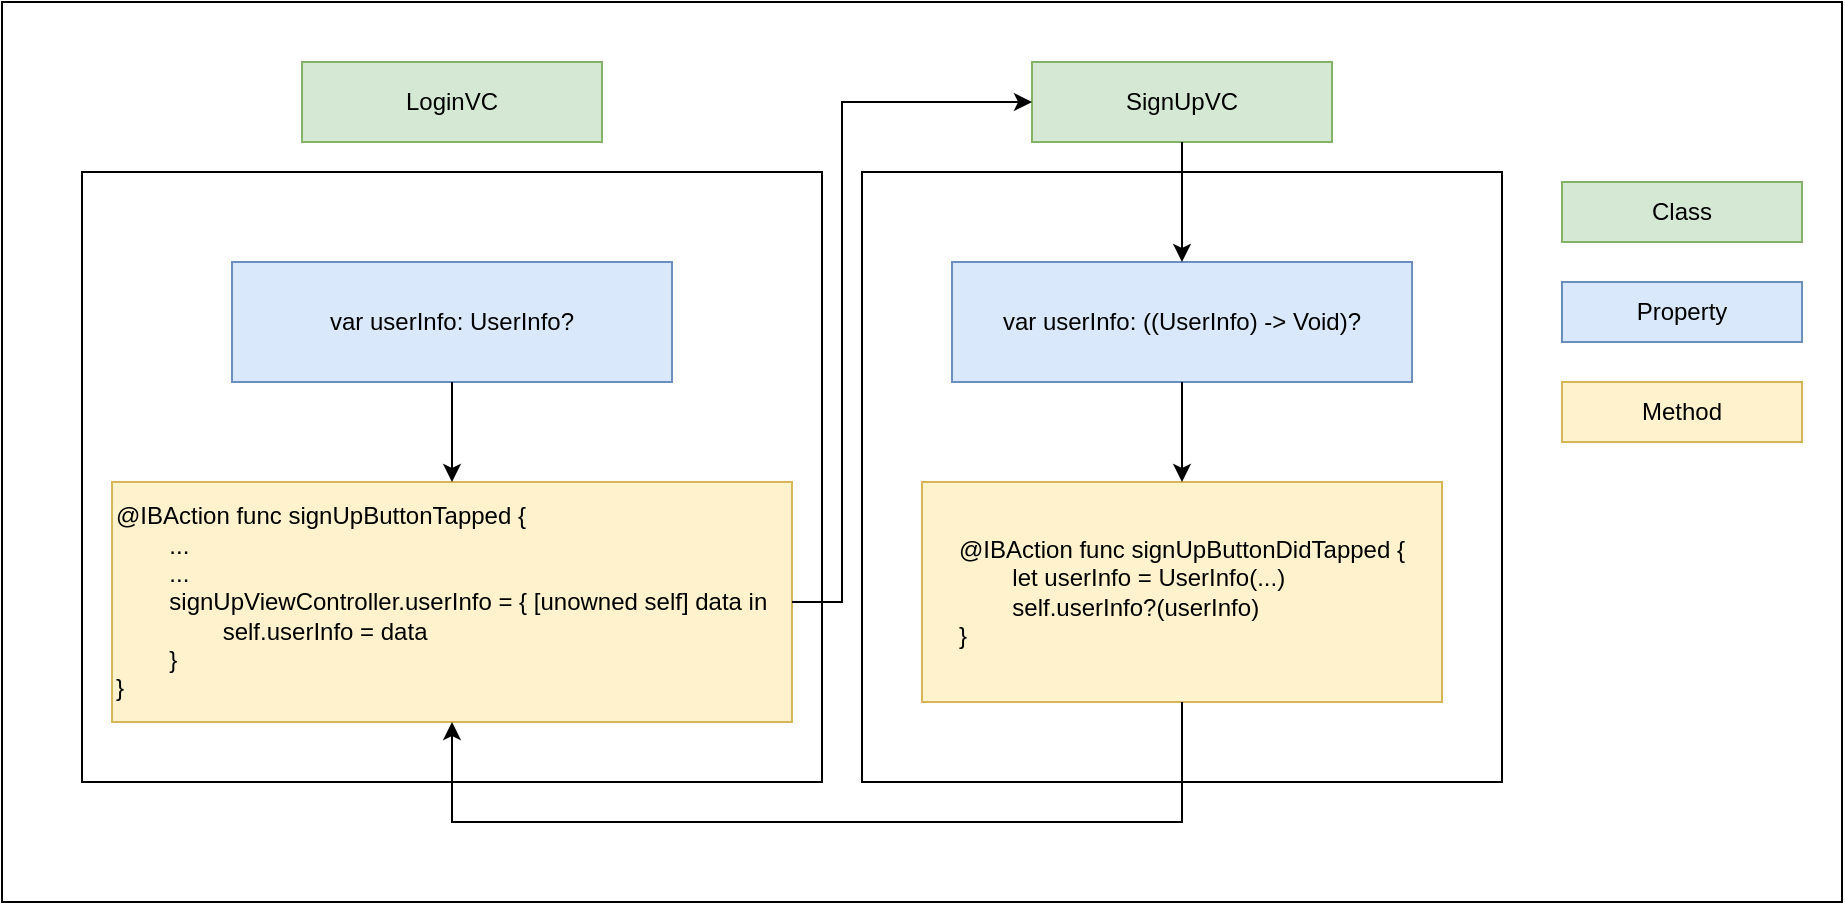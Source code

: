 <mxfile version="20.5.1" type="device"><diagram id="lh5eMxdbgHLvnc6SBgH6" name="페이지-1"><mxGraphModel dx="1722" dy="988" grid="1" gridSize="10" guides="1" tooltips="1" connect="1" arrows="1" fold="1" page="1" pageScale="1" pageWidth="827" pageHeight="1169" math="0" shadow="0"><root><mxCell id="0"/><mxCell id="1" parent="0"/><mxCell id="PAOAMFyX_ySusWrrj8wm-2" value="" style="rounded=0;whiteSpace=wrap;html=1;" vertex="1" parent="1"><mxGeometry x="30" y="10" width="920" height="450" as="geometry"/></mxCell><mxCell id="PAOAMFyX_ySusWrrj8wm-10" value="" style="rounded=0;whiteSpace=wrap;html=1;" vertex="1" parent="1"><mxGeometry x="460" y="95" width="320" height="305" as="geometry"/></mxCell><mxCell id="PAOAMFyX_ySusWrrj8wm-4" value="SignUpVC" style="rounded=0;whiteSpace=wrap;html=1;fillColor=#d5e8d4;strokeColor=#82b366;" vertex="1" parent="1"><mxGeometry x="545" y="40" width="150" height="40" as="geometry"/></mxCell><mxCell id="PAOAMFyX_ySusWrrj8wm-5" value="" style="rounded=0;whiteSpace=wrap;html=1;" vertex="1" parent="1"><mxGeometry x="70" y="95" width="370" height="305" as="geometry"/></mxCell><mxCell id="PAOAMFyX_ySusWrrj8wm-8" value="LoginVC" style="rounded=0;whiteSpace=wrap;html=1;fillColor=#d5e8d4;strokeColor=#82b366;" vertex="1" parent="1"><mxGeometry x="180" y="40" width="150" height="40" as="geometry"/></mxCell><mxCell id="PAOAMFyX_ySusWrrj8wm-9" value="var userInfo: ((UserInfo) -&amp;gt; Void)?" style="rounded=0;whiteSpace=wrap;html=1;fillColor=#dae8fc;strokeColor=#6c8ebf;" vertex="1" parent="1"><mxGeometry x="505" y="140" width="230" height="60" as="geometry"/></mxCell><mxCell id="PAOAMFyX_ySusWrrj8wm-12" value="Class" style="rounded=0;whiteSpace=wrap;html=1;fillColor=#d5e8d4;strokeColor=#82b366;" vertex="1" parent="1"><mxGeometry x="810" y="100" width="120" height="30" as="geometry"/></mxCell><mxCell id="PAOAMFyX_ySusWrrj8wm-14" value="Property" style="rounded=0;whiteSpace=wrap;html=1;fillColor=#dae8fc;strokeColor=#6c8ebf;" vertex="1" parent="1"><mxGeometry x="810" y="150" width="120" height="30" as="geometry"/></mxCell><mxCell id="PAOAMFyX_ySusWrrj8wm-17" value="Method" style="rounded=0;whiteSpace=wrap;html=1;fillColor=#fff2cc;strokeColor=#d6b656;" vertex="1" parent="1"><mxGeometry x="810" y="200" width="120" height="30" as="geometry"/></mxCell><mxCell id="PAOAMFyX_ySusWrrj8wm-18" value="@IBAction func signUpButtonDidTapped {&lt;br&gt;&lt;div style=&quot;text-align: left;&quot;&gt;&lt;span style=&quot;background-color: initial;&quot;&gt;&lt;span style=&quot;white-space: pre;&quot;&gt;&#9;&lt;/span&gt;let userInfo = UserInfo(...)&lt;/span&gt;&lt;/div&gt;&lt;div style=&quot;text-align: left;&quot;&gt;&lt;span style=&quot;background-color: initial;&quot;&gt;&lt;span style=&quot;white-space: pre;&quot;&gt;&#9;&lt;/span&gt;self.userInfo?(userInfo)&lt;/span&gt;&lt;/div&gt;&lt;div style=&quot;text-align: left;&quot;&gt;&lt;span style=&quot;background-color: initial;&quot;&gt;}&lt;/span&gt;&lt;/div&gt;" style="rounded=0;whiteSpace=wrap;html=1;fillColor=#fff2cc;strokeColor=#d6b656;" vertex="1" parent="1"><mxGeometry x="490" y="250" width="260" height="110" as="geometry"/></mxCell><mxCell id="PAOAMFyX_ySusWrrj8wm-19" value="var userInfo: UserInfo?" style="rounded=0;whiteSpace=wrap;html=1;fillColor=#dae8fc;strokeColor=#6c8ebf;" vertex="1" parent="1"><mxGeometry x="145" y="140" width="220" height="60" as="geometry"/></mxCell><mxCell id="PAOAMFyX_ySusWrrj8wm-20" value="@IBAction func signUpButtonTapped {&lt;br&gt;&lt;span style=&quot;white-space: pre;&quot;&gt;&#9;&lt;/span&gt;...&lt;br&gt;&lt;span style=&quot;white-space: pre;&quot;&gt;&#9;&lt;/span&gt;...&lt;br&gt;&lt;span style=&quot;white-space: pre;&quot;&gt;&#9;&lt;/span&gt;signUpViewController.userInfo = { [unowned self] data in&lt;br&gt;&lt;span style=&quot;white-space: pre;&quot;&gt;&#9;&lt;span style=&quot;white-space: pre;&quot;&gt;&#9;&lt;/span&gt;s&lt;/span&gt;elf.userInfo = data&lt;br&gt;&lt;span style=&quot;white-space: pre;&quot;&gt;&#9;&lt;/span&gt;}&lt;br&gt;}&amp;nbsp;" style="rounded=0;whiteSpace=wrap;html=1;fillColor=#fff2cc;strokeColor=#d6b656;align=left;" vertex="1" parent="1"><mxGeometry x="85" y="250" width="340" height="120" as="geometry"/></mxCell><mxCell id="PAOAMFyX_ySusWrrj8wm-21" value="" style="endArrow=classic;html=1;rounded=0;exitX=0.5;exitY=1;exitDx=0;exitDy=0;entryX=0.5;entryY=0;entryDx=0;entryDy=0;" edge="1" parent="1" source="PAOAMFyX_ySusWrrj8wm-19" target="PAOAMFyX_ySusWrrj8wm-20"><mxGeometry width="50" height="50" relative="1" as="geometry"><mxPoint x="390" y="460" as="sourcePoint"/><mxPoint x="440" y="410" as="targetPoint"/></mxGeometry></mxCell><mxCell id="PAOAMFyX_ySusWrrj8wm-23" value="" style="endArrow=classic;html=1;rounded=0;exitX=1;exitY=0.5;exitDx=0;exitDy=0;entryX=0;entryY=0.5;entryDx=0;entryDy=0;" edge="1" parent="1" source="PAOAMFyX_ySusWrrj8wm-20" target="PAOAMFyX_ySusWrrj8wm-4"><mxGeometry width="50" height="50" relative="1" as="geometry"><mxPoint x="190" y="410" as="sourcePoint"/><mxPoint x="240" y="360" as="targetPoint"/><Array as="points"><mxPoint x="450" y="310"/><mxPoint x="450" y="60"/></Array></mxGeometry></mxCell><mxCell id="PAOAMFyX_ySusWrrj8wm-24" value="" style="endArrow=classic;html=1;rounded=0;exitX=0.5;exitY=1;exitDx=0;exitDy=0;entryX=0.5;entryY=0;entryDx=0;entryDy=0;" edge="1" parent="1" source="PAOAMFyX_ySusWrrj8wm-4" target="PAOAMFyX_ySusWrrj8wm-9"><mxGeometry width="50" height="50" relative="1" as="geometry"><mxPoint x="190" y="410" as="sourcePoint"/><mxPoint x="240" y="360" as="targetPoint"/></mxGeometry></mxCell><mxCell id="PAOAMFyX_ySusWrrj8wm-25" value="" style="endArrow=classic;html=1;rounded=0;exitX=0.5;exitY=1;exitDx=0;exitDy=0;entryX=0.5;entryY=0;entryDx=0;entryDy=0;" edge="1" parent="1" source="PAOAMFyX_ySusWrrj8wm-9" target="PAOAMFyX_ySusWrrj8wm-18"><mxGeometry width="50" height="50" relative="1" as="geometry"><mxPoint x="190" y="410" as="sourcePoint"/><mxPoint x="240" y="360" as="targetPoint"/></mxGeometry></mxCell><mxCell id="PAOAMFyX_ySusWrrj8wm-26" value="" style="endArrow=classic;html=1;rounded=0;exitX=0.5;exitY=1;exitDx=0;exitDy=0;entryX=0.5;entryY=1;entryDx=0;entryDy=0;" edge="1" parent="1" source="PAOAMFyX_ySusWrrj8wm-18" target="PAOAMFyX_ySusWrrj8wm-20"><mxGeometry width="50" height="50" relative="1" as="geometry"><mxPoint x="190" y="410" as="sourcePoint"/><mxPoint x="240" y="360" as="targetPoint"/><Array as="points"><mxPoint x="620" y="420"/><mxPoint x="255" y="420"/></Array></mxGeometry></mxCell></root></mxGraphModel></diagram></mxfile>